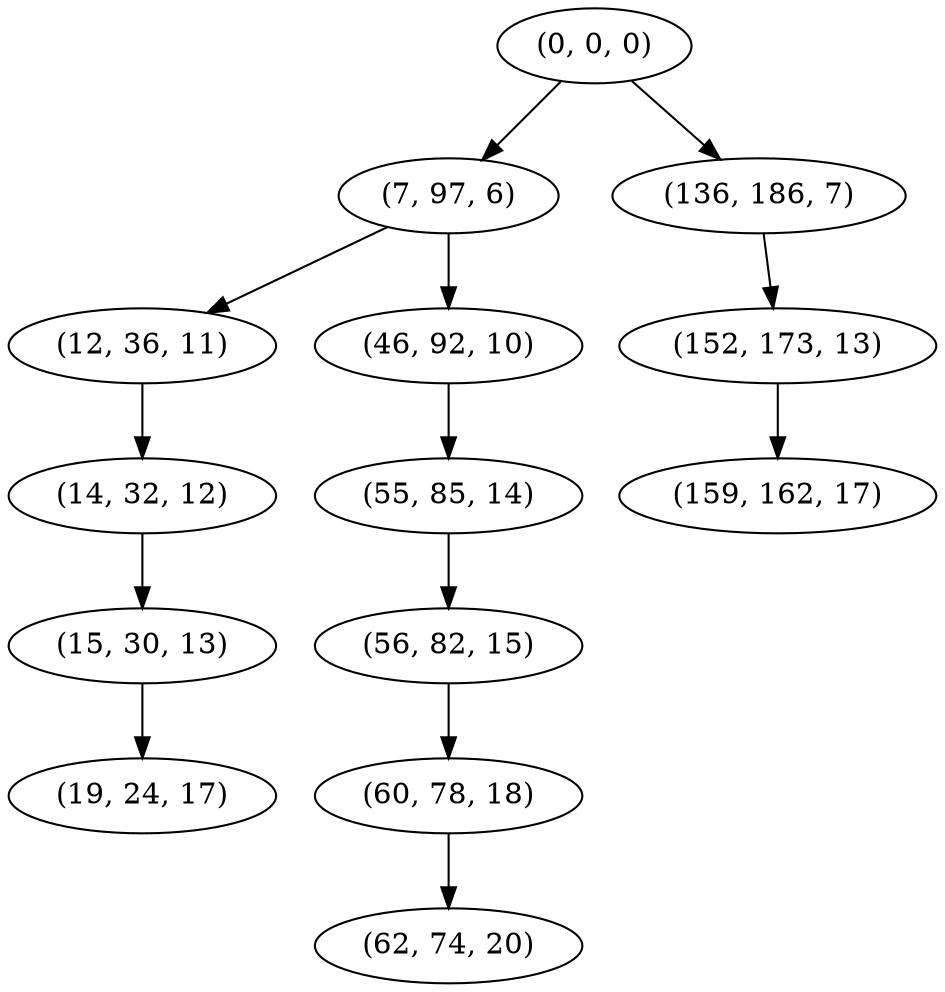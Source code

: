 digraph tree {
    "(0, 0, 0)";
    "(7, 97, 6)";
    "(12, 36, 11)";
    "(14, 32, 12)";
    "(15, 30, 13)";
    "(19, 24, 17)";
    "(46, 92, 10)";
    "(55, 85, 14)";
    "(56, 82, 15)";
    "(60, 78, 18)";
    "(62, 74, 20)";
    "(136, 186, 7)";
    "(152, 173, 13)";
    "(159, 162, 17)";
    "(0, 0, 0)" -> "(7, 97, 6)";
    "(0, 0, 0)" -> "(136, 186, 7)";
    "(7, 97, 6)" -> "(12, 36, 11)";
    "(7, 97, 6)" -> "(46, 92, 10)";
    "(12, 36, 11)" -> "(14, 32, 12)";
    "(14, 32, 12)" -> "(15, 30, 13)";
    "(15, 30, 13)" -> "(19, 24, 17)";
    "(46, 92, 10)" -> "(55, 85, 14)";
    "(55, 85, 14)" -> "(56, 82, 15)";
    "(56, 82, 15)" -> "(60, 78, 18)";
    "(60, 78, 18)" -> "(62, 74, 20)";
    "(136, 186, 7)" -> "(152, 173, 13)";
    "(152, 173, 13)" -> "(159, 162, 17)";
}
